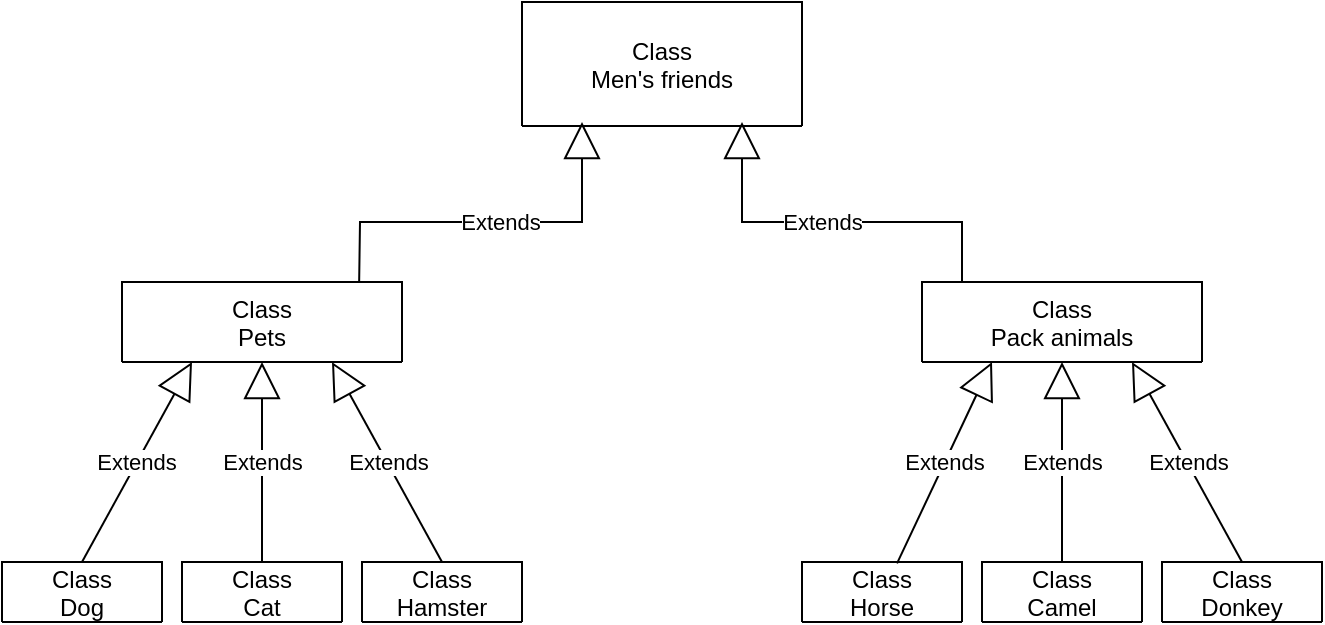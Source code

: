 <mxfile version="21.3.8" type="device">
  <diagram name="Страница 1" id="LduXoPGkbpNQLXC5cbcC">
    <mxGraphModel dx="819" dy="437" grid="1" gridSize="10" guides="1" tooltips="1" connect="1" arrows="1" fold="1" page="1" pageScale="1" pageWidth="827" pageHeight="1169" math="0" shadow="0">
      <root>
        <mxCell id="0" />
        <mxCell id="1" parent="0" />
        <mxCell id="A8OXZw85JsGXEHdn4XMQ-1" value="Class &#xa;Men&#39;s friends" style="swimlane;fontStyle=0;childLayout=stackLayout;horizontal=1;startSize=62;fillColor=none;horizontalStack=0;resizeParent=1;resizeParentMax=0;resizeLast=0;collapsible=1;marginBottom=0;" vertex="1" parent="1">
          <mxGeometry x="290" y="50" width="140" height="62" as="geometry" />
        </mxCell>
        <mxCell id="A8OXZw85JsGXEHdn4XMQ-2" value="Class &#xa;Pets" style="swimlane;fontStyle=0;childLayout=stackLayout;horizontal=1;startSize=72;fillColor=none;horizontalStack=0;resizeParent=1;resizeParentMax=0;resizeLast=0;collapsible=1;marginBottom=0;" vertex="1" parent="1">
          <mxGeometry x="90" y="190" width="140" height="40" as="geometry" />
        </mxCell>
        <mxCell id="A8OXZw85JsGXEHdn4XMQ-3" value="Class&#xa;Pack animals" style="swimlane;fontStyle=0;childLayout=stackLayout;horizontal=1;startSize=72;fillColor=none;horizontalStack=0;resizeParent=1;resizeParentMax=0;resizeLast=0;collapsible=1;marginBottom=0;" vertex="1" parent="1">
          <mxGeometry x="490" y="190" width="140" height="40" as="geometry" />
        </mxCell>
        <mxCell id="A8OXZw85JsGXEHdn4XMQ-4" value="Extends" style="endArrow=block;endSize=16;endFill=0;html=1;rounded=0;exitX=0.847;exitY=-0.001;exitDx=0;exitDy=0;exitPerimeter=0;" edge="1" parent="1" source="A8OXZw85JsGXEHdn4XMQ-2">
          <mxGeometry x="0.042" width="160" relative="1" as="geometry">
            <mxPoint x="330" y="360" as="sourcePoint" />
            <mxPoint x="320" y="110" as="targetPoint" />
            <Array as="points">
              <mxPoint x="209" y="160" />
              <mxPoint x="320" y="160" />
            </Array>
            <mxPoint as="offset" />
          </mxGeometry>
        </mxCell>
        <mxCell id="A8OXZw85JsGXEHdn4XMQ-5" value="Extends" style="endArrow=block;endSize=16;endFill=0;html=1;rounded=0;" edge="1" parent="1">
          <mxGeometry x="0.053" width="160" relative="1" as="geometry">
            <mxPoint x="510" y="190" as="sourcePoint" />
            <mxPoint x="400" y="110" as="targetPoint" />
            <Array as="points">
              <mxPoint x="510" y="160" />
              <mxPoint x="400" y="160" />
            </Array>
            <mxPoint as="offset" />
          </mxGeometry>
        </mxCell>
        <mxCell id="A8OXZw85JsGXEHdn4XMQ-6" value="Class&#xa; Dog" style="swimlane;fontStyle=0;childLayout=stackLayout;horizontal=1;startSize=30;fillColor=none;horizontalStack=0;resizeParent=1;resizeParentMax=0;resizeLast=0;collapsible=1;marginBottom=0;" vertex="1" parent="1">
          <mxGeometry x="30" y="330" width="80" height="30" as="geometry" />
        </mxCell>
        <mxCell id="A8OXZw85JsGXEHdn4XMQ-7" value="Class&#xa; Cat" style="swimlane;fontStyle=0;childLayout=stackLayout;horizontal=1;startSize=64;fillColor=none;horizontalStack=0;resizeParent=1;resizeParentMax=0;resizeLast=0;collapsible=1;marginBottom=0;" vertex="1" parent="1">
          <mxGeometry x="120" y="330" width="80" height="30" as="geometry" />
        </mxCell>
        <mxCell id="A8OXZw85JsGXEHdn4XMQ-8" value="Class&#xa; Hamster" style="swimlane;fontStyle=0;childLayout=stackLayout;horizontal=1;startSize=64;fillColor=none;horizontalStack=0;resizeParent=1;resizeParentMax=0;resizeLast=0;collapsible=1;marginBottom=0;" vertex="1" parent="1">
          <mxGeometry x="210" y="330" width="80" height="30" as="geometry" />
        </mxCell>
        <mxCell id="A8OXZw85JsGXEHdn4XMQ-9" value="Extends" style="endArrow=block;endSize=16;endFill=0;html=1;rounded=0;entryX=0.75;entryY=1;entryDx=0;entryDy=0;" edge="1" parent="A8OXZw85JsGXEHdn4XMQ-8" target="A8OXZw85JsGXEHdn4XMQ-2">
          <mxGeometry width="160" relative="1" as="geometry">
            <mxPoint x="40" as="sourcePoint" />
            <mxPoint x="200" as="targetPoint" />
          </mxGeometry>
        </mxCell>
        <mxCell id="A8OXZw85JsGXEHdn4XMQ-10" value="Class&#xa; Camel" style="swimlane;fontStyle=0;childLayout=stackLayout;horizontal=1;startSize=62;fillColor=none;horizontalStack=0;resizeParent=1;resizeParentMax=0;resizeLast=0;collapsible=1;marginBottom=0;" vertex="1" parent="1">
          <mxGeometry x="520" y="330" width="80" height="30" as="geometry" />
        </mxCell>
        <mxCell id="A8OXZw85JsGXEHdn4XMQ-11" value="Class&#xa; Donkey" style="swimlane;fontStyle=0;childLayout=stackLayout;horizontal=1;startSize=62;fillColor=none;horizontalStack=0;resizeParent=1;resizeParentMax=0;resizeLast=0;collapsible=1;marginBottom=0;" vertex="1" parent="1">
          <mxGeometry x="610" y="330" width="80" height="30" as="geometry" />
        </mxCell>
        <mxCell id="A8OXZw85JsGXEHdn4XMQ-12" value="Class&#xa; Horse" style="swimlane;fontStyle=0;childLayout=stackLayout;horizontal=1;startSize=62;fillColor=none;horizontalStack=0;resizeParent=1;resizeParentMax=0;resizeLast=0;collapsible=1;marginBottom=0;" vertex="1" parent="1">
          <mxGeometry x="430" y="330" width="80" height="30" as="geometry" />
        </mxCell>
        <mxCell id="A8OXZw85JsGXEHdn4XMQ-13" value="Extends" style="endArrow=block;endSize=16;endFill=0;html=1;rounded=0;exitX=0.5;exitY=0;exitDx=0;exitDy=0;entryX=0.25;entryY=1;entryDx=0;entryDy=0;" edge="1" parent="1" source="A8OXZw85JsGXEHdn4XMQ-6" target="A8OXZw85JsGXEHdn4XMQ-2">
          <mxGeometry width="160" relative="1" as="geometry">
            <mxPoint x="330" y="360" as="sourcePoint" />
            <mxPoint x="490" y="360" as="targetPoint" />
          </mxGeometry>
        </mxCell>
        <mxCell id="A8OXZw85JsGXEHdn4XMQ-14" value="Extends" style="endArrow=block;endSize=16;endFill=0;html=1;rounded=0;exitX=0.594;exitY=0.023;exitDx=0;exitDy=0;exitPerimeter=0;entryX=0.25;entryY=1;entryDx=0;entryDy=0;" edge="1" parent="1" source="A8OXZw85JsGXEHdn4XMQ-12" target="A8OXZw85JsGXEHdn4XMQ-3">
          <mxGeometry width="160" relative="1" as="geometry">
            <mxPoint x="330" y="360" as="sourcePoint" />
            <mxPoint x="490" y="360" as="targetPoint" />
          </mxGeometry>
        </mxCell>
        <mxCell id="A8OXZw85JsGXEHdn4XMQ-15" value="Extends" style="endArrow=block;endSize=16;endFill=0;html=1;rounded=0;exitX=0.5;exitY=0;exitDx=0;exitDy=0;entryX=0.5;entryY=1;entryDx=0;entryDy=0;" edge="1" parent="1" source="A8OXZw85JsGXEHdn4XMQ-7" target="A8OXZw85JsGXEHdn4XMQ-2">
          <mxGeometry width="160" relative="1" as="geometry">
            <mxPoint x="330" y="360" as="sourcePoint" />
            <mxPoint x="490" y="360" as="targetPoint" />
          </mxGeometry>
        </mxCell>
        <mxCell id="A8OXZw85JsGXEHdn4XMQ-16" value="Extends" style="endArrow=block;endSize=16;endFill=0;html=1;rounded=0;exitX=0.5;exitY=0;exitDx=0;exitDy=0;entryX=0.75;entryY=1;entryDx=0;entryDy=0;" edge="1" parent="1" source="A8OXZw85JsGXEHdn4XMQ-11" target="A8OXZw85JsGXEHdn4XMQ-3">
          <mxGeometry width="160" relative="1" as="geometry">
            <mxPoint x="330" y="360" as="sourcePoint" />
            <mxPoint x="490" y="360" as="targetPoint" />
          </mxGeometry>
        </mxCell>
        <mxCell id="A8OXZw85JsGXEHdn4XMQ-17" value="Extends" style="endArrow=block;endSize=16;endFill=0;html=1;rounded=0;exitX=0.5;exitY=0;exitDx=0;exitDy=0;entryX=0.5;entryY=1;entryDx=0;entryDy=0;" edge="1" parent="1" source="A8OXZw85JsGXEHdn4XMQ-10" target="A8OXZw85JsGXEHdn4XMQ-3">
          <mxGeometry width="160" relative="1" as="geometry">
            <mxPoint x="330" y="360" as="sourcePoint" />
            <mxPoint x="490" y="360" as="targetPoint" />
          </mxGeometry>
        </mxCell>
      </root>
    </mxGraphModel>
  </diagram>
</mxfile>
